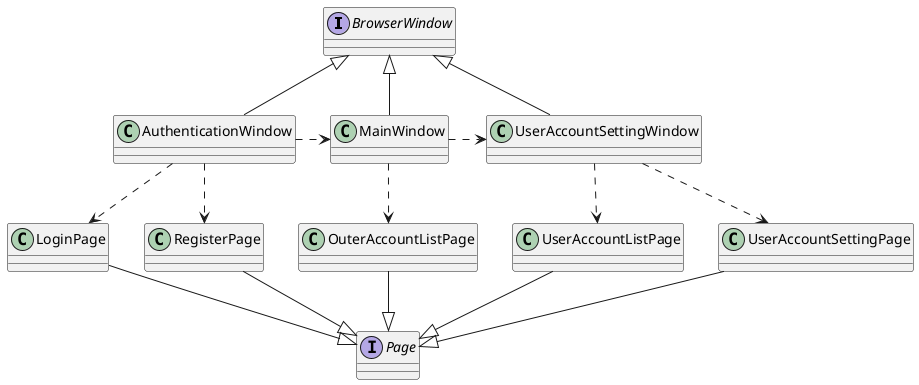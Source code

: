 @startuml

interface BrowserWindow{}

interface Page {}

class AuthenticationWindow{}

class LoginPage{}

class RegisterPage{}

class MainWindow{}
class OuterAccountListPage{}
class UserAccountSettingWindow{}
class UserAccountListPage{}
class UserAccountSettingPage{}

BrowserWindow <|-- AuthenticationWindow
BrowserWindow <|-- MainWindow
BrowserWindow <|-- UserAccountSettingWindow
 LoginPage --|> Page
 RegisterPage --|> Page
 UserAccountListPage --|> Page
 UserAccountSettingPage --|> Page
 OuterAccountListPage --|> Page
AuthenticationWindow ..> LoginPage
AuthenticationWindow ..> RegisterPage
AuthenticationWindow .> MainWindow
MainWindow .> UserAccountSettingWindow
MainWindow ..> OuterAccountListPage
UserAccountSettingWindow ..> UserAccountListPage
UserAccountSettingWindow ..> UserAccountSettingPage

@enduml